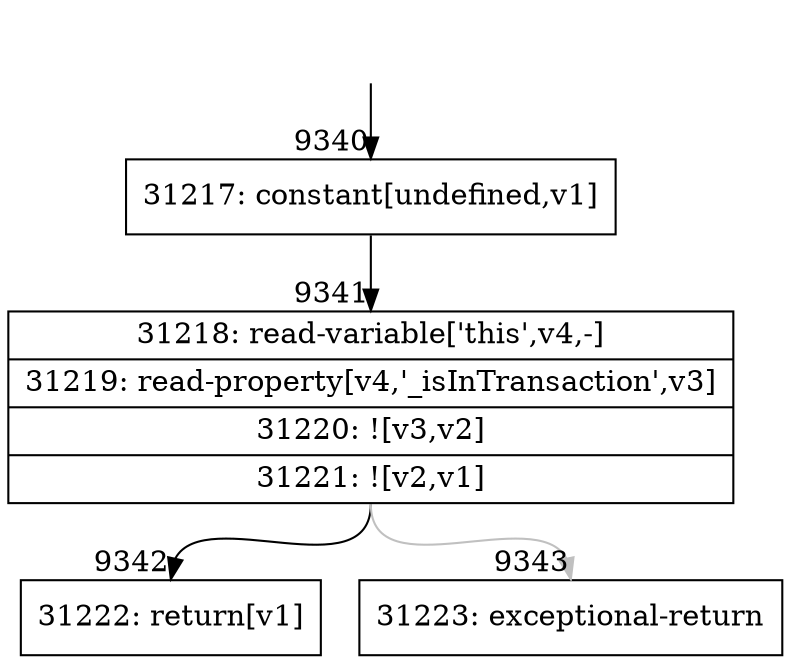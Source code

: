 digraph {
rankdir="TD"
BB_entry688[shape=none,label=""];
BB_entry688 -> BB9340 [tailport=s, headport=n, headlabel="    9340"]
BB9340 [shape=record label="{31217: constant[undefined,v1]}" ] 
BB9340 -> BB9341 [tailport=s, headport=n, headlabel="      9341"]
BB9341 [shape=record label="{31218: read-variable['this',v4,-]|31219: read-property[v4,'_isInTransaction',v3]|31220: ![v3,v2]|31221: ![v2,v1]}" ] 
BB9341 -> BB9342 [tailport=s, headport=n, headlabel="      9342"]
BB9341 -> BB9343 [tailport=s, headport=n, color=gray, headlabel="      9343"]
BB9342 [shape=record label="{31222: return[v1]}" ] 
BB9343 [shape=record label="{31223: exceptional-return}" ] 
//#$~ 16615
}

